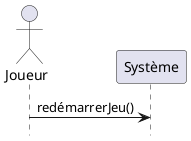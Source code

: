 @startuml
actor "Joueur" as actor
participant "Système" as system

actor -> system : redémarrerJeu()
hide footbox
@enduml